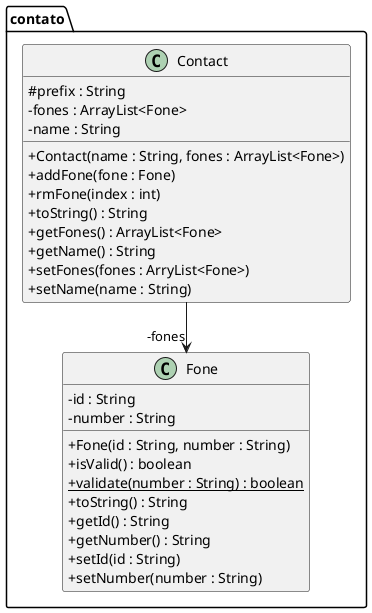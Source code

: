 @startuml diagrama
'!theme resume-light
skinparam classAttributeIconSize 0
hide empty methods
hide empty attributes
skinparam nodesep 70
skinparam ranksep 50
package contato {
class Contact {
    # prefix : String 
    - fones : ArrayList<Fone>
    - name : String 

    + Contact(name : String, fones : ArrayList<Fone>)
    + addFone(fone : Fone) 
    + rmFone(index : int)
    + toString() : String 
    + getFones() : ArrayList<Fone> 
    + getName() : String 
    + setFones(fones : ArryList<Fone>)
    + setName(name : String)
}
class Fone {
    - id : String 
    - number : String 

    + Fone(id : String, number : String)
    + isValid() : boolean 
    + {static} validate(number : String) : boolean 
    + toString() : String
    + getId() : String 
    + getNumber() : String 
    + setId(id : String)
    + setNumber(number : String)
}
Contact --> "-fones" Fone 
}
@enduml